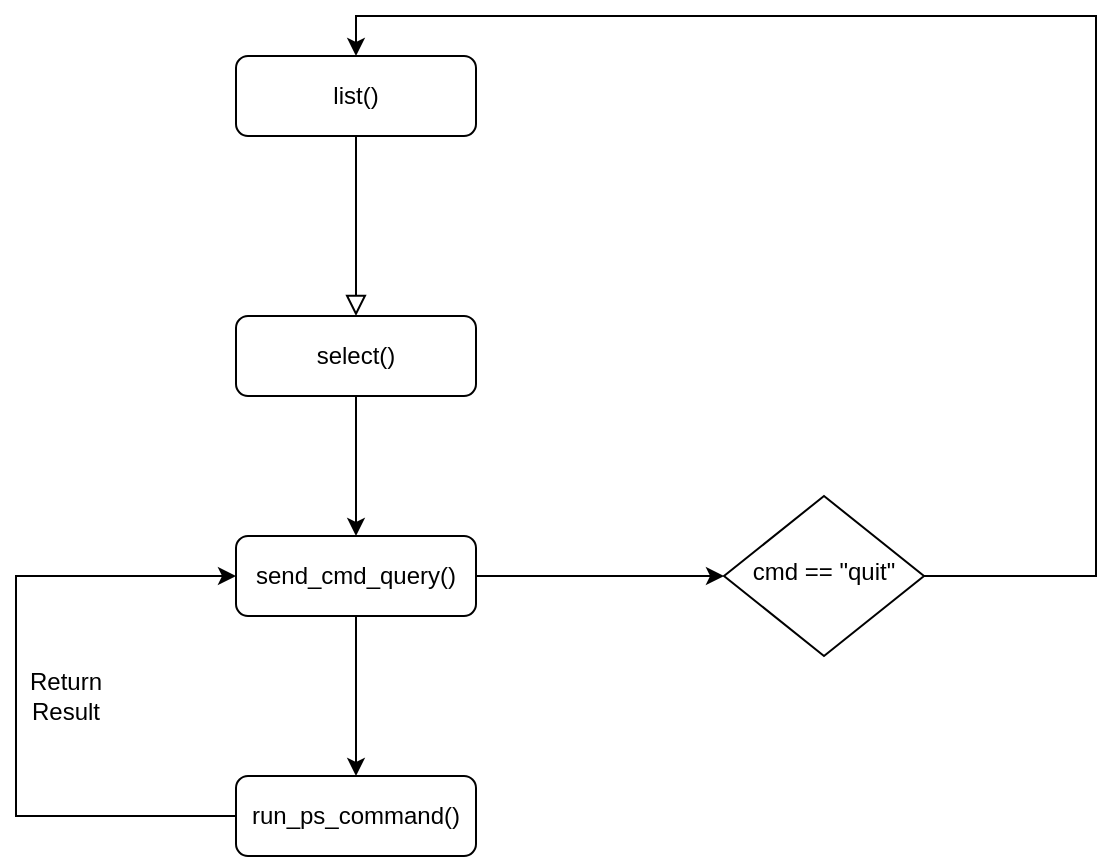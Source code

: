 <mxfile version="14.7.8" type="device"><diagram id="C5RBs43oDa-KdzZeNtuy" name="Page-1"><mxGraphModel dx="1038" dy="547" grid="1" gridSize="10" guides="1" tooltips="1" connect="1" arrows="1" fold="1" page="1" pageScale="1" pageWidth="827" pageHeight="1169" math="0" shadow="0"><root><mxCell id="WIyWlLk6GJQsqaUBKTNV-0"/><mxCell id="WIyWlLk6GJQsqaUBKTNV-1" parent="WIyWlLk6GJQsqaUBKTNV-0"/><mxCell id="WIyWlLk6GJQsqaUBKTNV-2" value="" style="rounded=0;html=1;jettySize=auto;orthogonalLoop=1;fontSize=11;endArrow=block;endFill=0;endSize=8;strokeWidth=1;shadow=0;labelBackgroundColor=none;edgeStyle=orthogonalEdgeStyle;" parent="WIyWlLk6GJQsqaUBKTNV-1" source="WIyWlLk6GJQsqaUBKTNV-3" target="3xDYV6TfsxuBSiLnmDjE-0" edge="1"><mxGeometry relative="1" as="geometry"><mxPoint x="230" y="160" as="targetPoint"/></mxGeometry></mxCell><mxCell id="WIyWlLk6GJQsqaUBKTNV-3" value="list()" style="rounded=1;whiteSpace=wrap;html=1;fontSize=12;glass=0;strokeWidth=1;shadow=0;" parent="WIyWlLk6GJQsqaUBKTNV-1" vertex="1"><mxGeometry x="170" y="40" width="120" height="40" as="geometry"/></mxCell><mxCell id="3xDYV6TfsxuBSiLnmDjE-3" style="edgeStyle=orthogonalEdgeStyle;rounded=0;orthogonalLoop=1;jettySize=auto;html=1;" edge="1" parent="WIyWlLk6GJQsqaUBKTNV-1" source="WIyWlLk6GJQsqaUBKTNV-7"><mxGeometry relative="1" as="geometry"><mxPoint x="230" y="400" as="targetPoint"/></mxGeometry></mxCell><mxCell id="3xDYV6TfsxuBSiLnmDjE-4" style="edgeStyle=orthogonalEdgeStyle;rounded=0;orthogonalLoop=1;jettySize=auto;html=1;exitX=1;exitY=0.5;exitDx=0;exitDy=0;entryX=0;entryY=0.5;entryDx=0;entryDy=0;" edge="1" parent="WIyWlLk6GJQsqaUBKTNV-1" source="WIyWlLk6GJQsqaUBKTNV-7" target="WIyWlLk6GJQsqaUBKTNV-10"><mxGeometry relative="1" as="geometry"/></mxCell><mxCell id="WIyWlLk6GJQsqaUBKTNV-7" value="send_cmd_query()" style="rounded=1;whiteSpace=wrap;html=1;fontSize=12;glass=0;strokeWidth=1;shadow=0;" parent="WIyWlLk6GJQsqaUBKTNV-1" vertex="1"><mxGeometry x="170" y="280" width="120" height="40" as="geometry"/></mxCell><mxCell id="3xDYV6TfsxuBSiLnmDjE-2" style="edgeStyle=orthogonalEdgeStyle;rounded=0;orthogonalLoop=1;jettySize=auto;html=1;entryX=0.5;entryY=0;entryDx=0;entryDy=0;" edge="1" parent="WIyWlLk6GJQsqaUBKTNV-1" source="WIyWlLk6GJQsqaUBKTNV-10" target="WIyWlLk6GJQsqaUBKTNV-3"><mxGeometry relative="1" as="geometry"><mxPoint x="570" y="18" as="targetPoint"/><Array as="points"><mxPoint x="600" y="300"/><mxPoint x="600" y="20"/><mxPoint x="230" y="20"/></Array></mxGeometry></mxCell><mxCell id="WIyWlLk6GJQsqaUBKTNV-10" value="cmd == &quot;quit&quot;" style="rhombus;whiteSpace=wrap;html=1;shadow=0;fontFamily=Helvetica;fontSize=12;align=center;strokeWidth=1;spacing=6;spacingTop=-4;" parent="WIyWlLk6GJQsqaUBKTNV-1" vertex="1"><mxGeometry x="414" y="260" width="100" height="80" as="geometry"/></mxCell><mxCell id="3xDYV6TfsxuBSiLnmDjE-1" style="edgeStyle=orthogonalEdgeStyle;rounded=0;orthogonalLoop=1;jettySize=auto;html=1;" edge="1" parent="WIyWlLk6GJQsqaUBKTNV-1" source="3xDYV6TfsxuBSiLnmDjE-0" target="WIyWlLk6GJQsqaUBKTNV-7"><mxGeometry relative="1" as="geometry"/></mxCell><mxCell id="3xDYV6TfsxuBSiLnmDjE-0" value="select()" style="rounded=1;whiteSpace=wrap;html=1;fontSize=12;glass=0;strokeWidth=1;shadow=0;" vertex="1" parent="WIyWlLk6GJQsqaUBKTNV-1"><mxGeometry x="170" y="170" width="120" height="40" as="geometry"/></mxCell><mxCell id="3xDYV6TfsxuBSiLnmDjE-7" style="edgeStyle=orthogonalEdgeStyle;rounded=0;orthogonalLoop=1;jettySize=auto;html=1;exitX=0;exitY=0.5;exitDx=0;exitDy=0;entryX=0;entryY=0.5;entryDx=0;entryDy=0;" edge="1" parent="WIyWlLk6GJQsqaUBKTNV-1" source="3xDYV6TfsxuBSiLnmDjE-6" target="WIyWlLk6GJQsqaUBKTNV-7"><mxGeometry relative="1" as="geometry"><mxPoint x="60" y="290" as="targetPoint"/><Array as="points"><mxPoint x="60" y="420"/><mxPoint x="60" y="300"/></Array></mxGeometry></mxCell><mxCell id="3xDYV6TfsxuBSiLnmDjE-6" value="run_ps_command()" style="rounded=1;whiteSpace=wrap;html=1;fontSize=12;glass=0;strokeWidth=1;shadow=0;" vertex="1" parent="WIyWlLk6GJQsqaUBKTNV-1"><mxGeometry x="170" y="400" width="120" height="40" as="geometry"/></mxCell><mxCell id="3xDYV6TfsxuBSiLnmDjE-8" value="Return Result" style="text;html=1;strokeColor=none;fillColor=none;align=center;verticalAlign=middle;whiteSpace=wrap;rounded=0;" vertex="1" parent="WIyWlLk6GJQsqaUBKTNV-1"><mxGeometry x="60" y="340" width="50" height="40" as="geometry"/></mxCell></root></mxGraphModel></diagram></mxfile>
